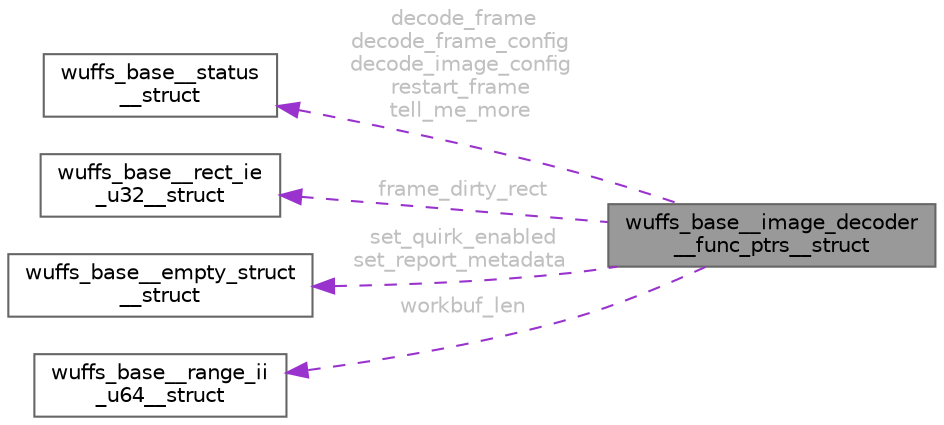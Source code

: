 digraph "wuffs_base__image_decoder__func_ptrs__struct"
{
 // LATEX_PDF_SIZE
  bgcolor="transparent";
  edge [fontname=Helvetica,fontsize=10,labelfontname=Helvetica,labelfontsize=10];
  node [fontname=Helvetica,fontsize=10,shape=box,height=0.2,width=0.4];
  rankdir="LR";
  Node1 [id="Node000001",label="wuffs_base__image_decoder\l__func_ptrs__struct",height=0.2,width=0.4,color="gray40", fillcolor="grey60", style="filled", fontcolor="black",tooltip=" "];
  Node2 -> Node1 [id="edge1_Node000001_Node000002",dir="back",color="darkorchid3",style="dashed",tooltip=" ",label=" decode_frame\ndecode_frame_config\ndecode_image_config\nrestart_frame\ntell_me_more",fontcolor="grey" ];
  Node2 [id="Node000002",label="wuffs_base__status\l__struct",height=0.2,width=0.4,color="gray40", fillcolor="white", style="filled",URL="$structwuffs__base____status____struct.html",tooltip=" "];
  Node3 -> Node1 [id="edge2_Node000001_Node000003",dir="back",color="darkorchid3",style="dashed",tooltip=" ",label=" frame_dirty_rect",fontcolor="grey" ];
  Node3 [id="Node000003",label="wuffs_base__rect_ie\l_u32__struct",height=0.2,width=0.4,color="gray40", fillcolor="white", style="filled",URL="$structwuffs__base____rect__ie__u32____struct.html",tooltip=" "];
  Node4 -> Node1 [id="edge3_Node000001_Node000004",dir="back",color="darkorchid3",style="dashed",tooltip=" ",label=" set_quirk_enabled\nset_report_metadata",fontcolor="grey" ];
  Node4 [id="Node000004",label="wuffs_base__empty_struct\l__struct",height=0.2,width=0.4,color="gray40", fillcolor="white", style="filled",URL="$structwuffs__base____empty__struct____struct.html",tooltip=" "];
  Node5 -> Node1 [id="edge4_Node000001_Node000005",dir="back",color="darkorchid3",style="dashed",tooltip=" ",label=" workbuf_len",fontcolor="grey" ];
  Node5 [id="Node000005",label="wuffs_base__range_ii\l_u64__struct",height=0.2,width=0.4,color="gray40", fillcolor="white", style="filled",URL="$structwuffs__base____range__ii__u64____struct.html",tooltip=" "];
}

